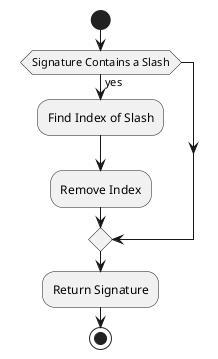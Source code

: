 @startuml
start
if (Signature Contains a Slash) then (yes)
	:Find Index of Slash;
	:Remove Index;
endif
:Return Signature;
stop
@enduml